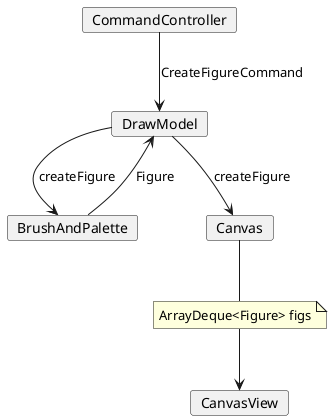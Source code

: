 @startuml

card CommandController
card DrawModel
card BrushAndPalette
card Canvas

card CanvasView

CommandController --> DrawModel: CreateFigureCommand

DrawModel --> BrushAndPalette: createFigure
BrushAndPalette --> DrawModel: Figure

DrawModel --> Canvas: createFigure

note "ArrayDeque<Figure> figs" as N1
Canvas -- N1
N1 --> CanvasView

@enduml